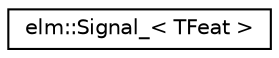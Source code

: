 digraph G
{
  edge [fontname="Helvetica",fontsize="10",labelfontname="Helvetica",labelfontsize="10"];
  node [fontname="Helvetica",fontsize="10",shape=record];
  rankdir="LR";
  Node1 [label="elm::Signal_\< TFeat \>",height=0.2,width=0.4,color="black", fillcolor="white", style="filled",URL="$classelm_1_1Signal__.html",tooltip="The template Signal class, a class for holding single and multiple samples of features."];
}
